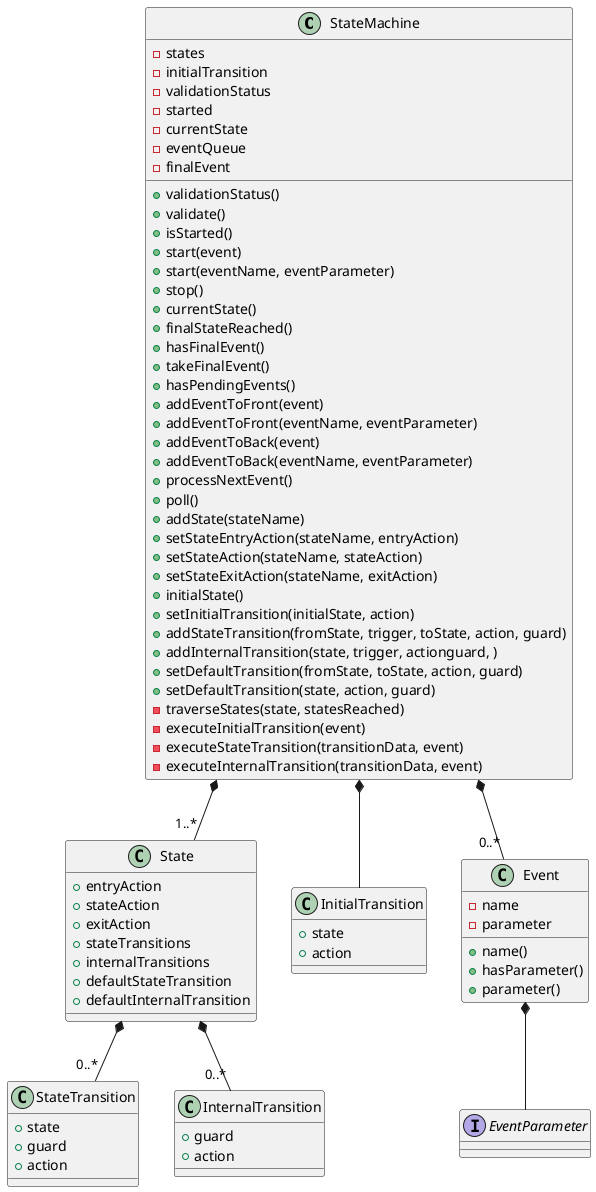 @startuml StateMachine
StateMachine *-- "1..*" State
StateMachine *-- InitialTransition
StateMachine *-- "0..*" Event

State *-- "0..*" StateTransition
State *-- "0..*" InternalTransition

Event *-- EventParameter

class StateMachine {
    -states
    -initialTransition
    -validationStatus
    -started
    -currentState
    -eventQueue
    -finalEvent

    +validationStatus()
    +validate()
    +isStarted()
    +start(event)
    +start(eventName, eventParameter)
    +stop()
    +currentState()
    +finalStateReached()
    +hasFinalEvent()
    +takeFinalEvent()
    +hasPendingEvents()
    +addEventToFront(event)
    +addEventToFront(eventName, eventParameter)
    +addEventToBack(event)
    +addEventToBack(eventName, eventParameter)
    +processNextEvent()
    +poll()
    +addState(stateName)
    +setStateEntryAction(stateName, entryAction)
    +setStateAction(stateName, stateAction)
    +setStateExitAction(stateName, exitAction)
    +initialState()
    +setInitialTransition(initialState, action)
    +addStateTransition(fromState, trigger, toState, action, guard)
    +addInternalTransition(state, trigger, actionguard, )
    +setDefaultTransition(fromState, toState, action, guard)
    +setDefaultTransition(state, action, guard)
    -traverseStates(state, statesReached)
    -executeInitialTransition(event)
    -executeStateTransition(transitionData, event)
    -executeInternalTransition(transitionData, event)
}

class State {
    +entryAction
    +stateAction
    +exitAction
    +stateTransitions
    +internalTransitions
    +defaultStateTransition
    +defaultInternalTransition
}

class InitialTransition {
    +state
    +action
}

class StateTransition {
    +state
    +guard
    +action
}

class InternalTransition {
    +guard
    +action
}

class Event {
    -name
    -parameter

    +name()
    +hasParameter()
    +parameter()
}

interface EventParameter {
}
@enduml

